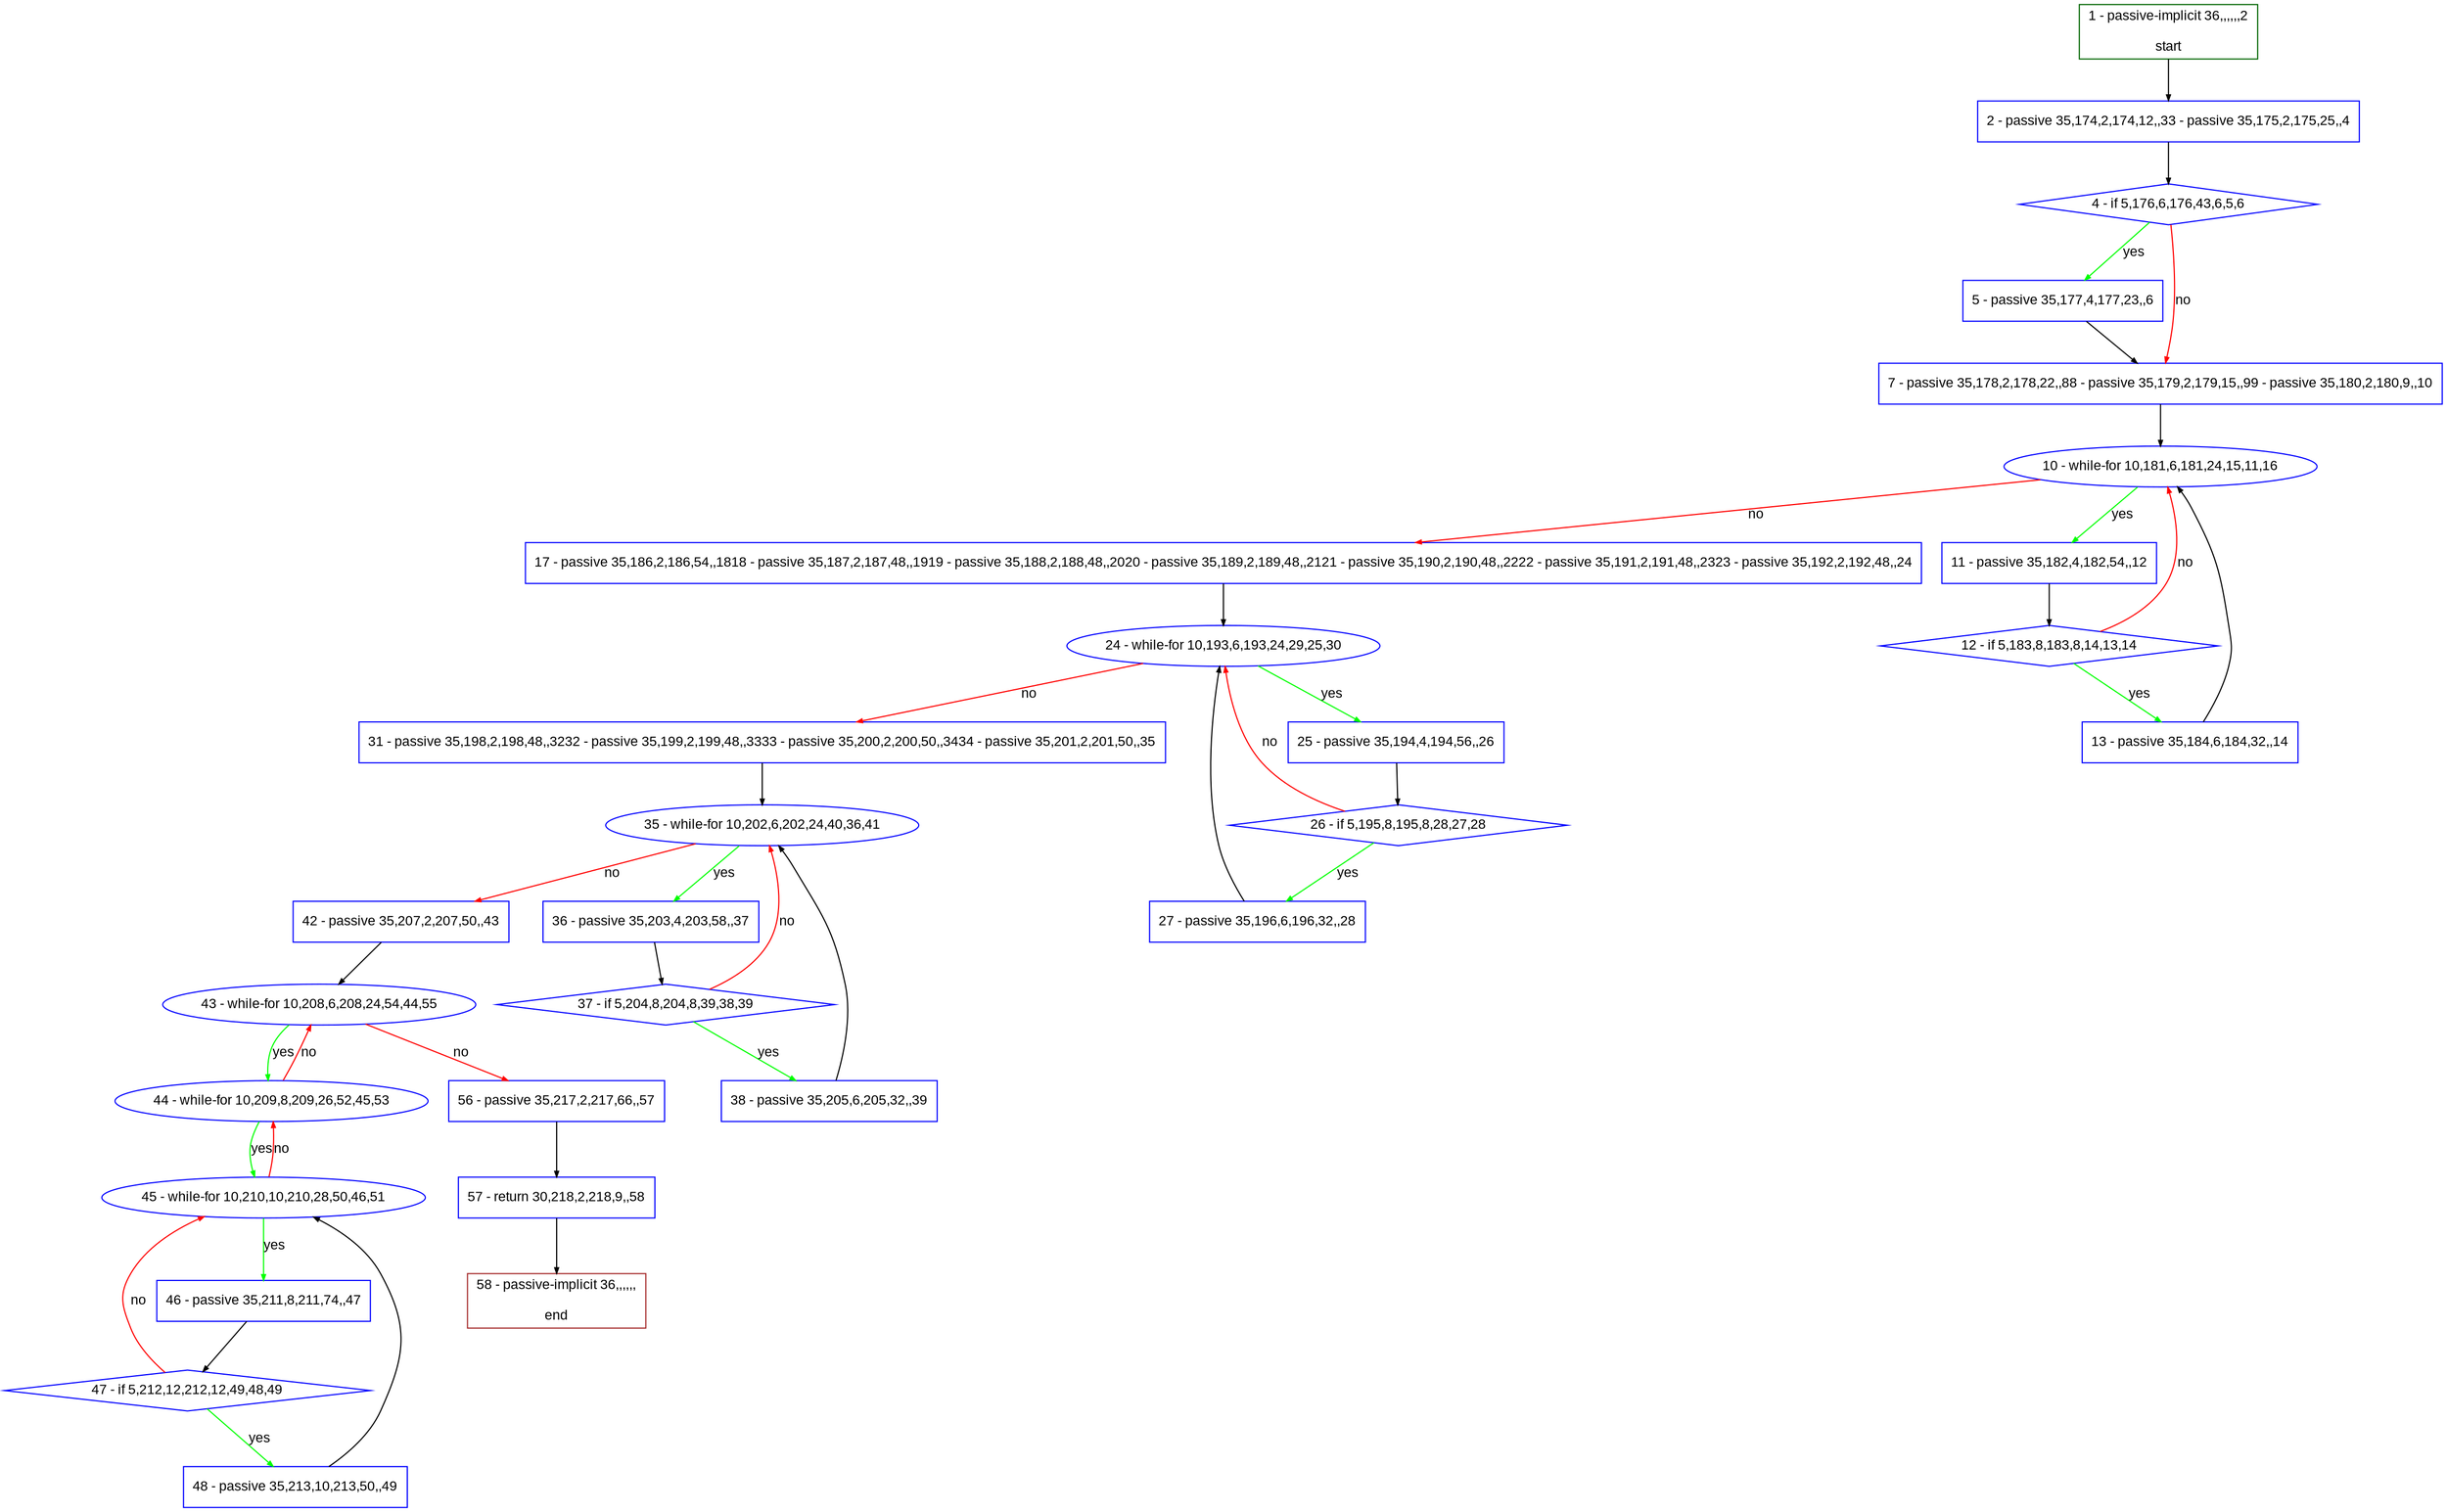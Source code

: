 digraph "" {
  graph [pack="true", label="", fontsize="12", packmode="clust", fontname="Arial", fillcolor="#FFFFCC", bgcolor="white", style="rounded,filled", compound="true"];
  node [node_initialized="no", label="", color="grey", fontsize="12", fillcolor="white", fontname="Arial", style="filled", shape="rectangle", compound="true", fixedsize="false"];
  edge [fontcolor="black", arrowhead="normal", arrowtail="none", arrowsize="0.5", ltail="", label="", color="black", fontsize="12", lhead="", fontname="Arial", dir="forward", compound="true"];
  __N1 [label="2 - passive 35,174,2,174,12,,33 - passive 35,175,2,175,25,,4", color="#0000ff", fillcolor="#ffffff", style="filled", shape="box"];
  __N2 [label="1 - passive-implicit 36,,,,,,2\n\nstart", color="#006400", fillcolor="#ffffff", style="filled", shape="box"];
  __N3 [label="4 - if 5,176,6,176,43,6,5,6", color="#0000ff", fillcolor="#ffffff", style="filled", shape="diamond"];
  __N4 [label="5 - passive 35,177,4,177,23,,6", color="#0000ff", fillcolor="#ffffff", style="filled", shape="box"];
  __N5 [label="7 - passive 35,178,2,178,22,,88 - passive 35,179,2,179,15,,99 - passive 35,180,2,180,9,,10", color="#0000ff", fillcolor="#ffffff", style="filled", shape="box"];
  __N6 [label="10 - while-for 10,181,6,181,24,15,11,16", color="#0000ff", fillcolor="#ffffff", style="filled", shape="oval"];
  __N7 [label="11 - passive 35,182,4,182,54,,12", color="#0000ff", fillcolor="#ffffff", style="filled", shape="box"];
  __N8 [label="17 - passive 35,186,2,186,54,,1818 - passive 35,187,2,187,48,,1919 - passive 35,188,2,188,48,,2020 - passive 35,189,2,189,48,,2121 - passive 35,190,2,190,48,,2222 - passive 35,191,2,191,48,,2323 - passive 35,192,2,192,48,,24", color="#0000ff", fillcolor="#ffffff", style="filled", shape="box"];
  __N9 [label="12 - if 5,183,8,183,8,14,13,14", color="#0000ff", fillcolor="#ffffff", style="filled", shape="diamond"];
  __N10 [label="13 - passive 35,184,6,184,32,,14", color="#0000ff", fillcolor="#ffffff", style="filled", shape="box"];
  __N11 [label="24 - while-for 10,193,6,193,24,29,25,30", color="#0000ff", fillcolor="#ffffff", style="filled", shape="oval"];
  __N12 [label="25 - passive 35,194,4,194,56,,26", color="#0000ff", fillcolor="#ffffff", style="filled", shape="box"];
  __N13 [label="31 - passive 35,198,2,198,48,,3232 - passive 35,199,2,199,48,,3333 - passive 35,200,2,200,50,,3434 - passive 35,201,2,201,50,,35", color="#0000ff", fillcolor="#ffffff", style="filled", shape="box"];
  __N14 [label="26 - if 5,195,8,195,8,28,27,28", color="#0000ff", fillcolor="#ffffff", style="filled", shape="diamond"];
  __N15 [label="27 - passive 35,196,6,196,32,,28", color="#0000ff", fillcolor="#ffffff", style="filled", shape="box"];
  __N16 [label="35 - while-for 10,202,6,202,24,40,36,41", color="#0000ff", fillcolor="#ffffff", style="filled", shape="oval"];
  __N17 [label="36 - passive 35,203,4,203,58,,37", color="#0000ff", fillcolor="#ffffff", style="filled", shape="box"];
  __N18 [label="42 - passive 35,207,2,207,50,,43", color="#0000ff", fillcolor="#ffffff", style="filled", shape="box"];
  __N19 [label="37 - if 5,204,8,204,8,39,38,39", color="#0000ff", fillcolor="#ffffff", style="filled", shape="diamond"];
  __N20 [label="38 - passive 35,205,6,205,32,,39", color="#0000ff", fillcolor="#ffffff", style="filled", shape="box"];
  __N21 [label="43 - while-for 10,208,6,208,24,54,44,55", color="#0000ff", fillcolor="#ffffff", style="filled", shape="oval"];
  __N22 [label="44 - while-for 10,209,8,209,26,52,45,53", color="#0000ff", fillcolor="#ffffff", style="filled", shape="oval"];
  __N23 [label="56 - passive 35,217,2,217,66,,57", color="#0000ff", fillcolor="#ffffff", style="filled", shape="box"];
  __N24 [label="45 - while-for 10,210,10,210,28,50,46,51", color="#0000ff", fillcolor="#ffffff", style="filled", shape="oval"];
  __N25 [label="46 - passive 35,211,8,211,74,,47", color="#0000ff", fillcolor="#ffffff", style="filled", shape="box"];
  __N26 [label="47 - if 5,212,12,212,12,49,48,49", color="#0000ff", fillcolor="#ffffff", style="filled", shape="diamond"];
  __N27 [label="48 - passive 35,213,10,213,50,,49", color="#0000ff", fillcolor="#ffffff", style="filled", shape="box"];
  __N28 [label="57 - return 30,218,2,218,9,,58", color="#0000ff", fillcolor="#ffffff", style="filled", shape="box"];
  __N29 [label="58 - passive-implicit 36,,,,,,\n\nend", color="#a52a2a", fillcolor="#ffffff", style="filled", shape="box"];
  __N2 -> __N1 [arrowhead="normal", arrowtail="none", color="#000000", label="", dir="forward"];
  __N1 -> __N3 [arrowhead="normal", arrowtail="none", color="#000000", label="", dir="forward"];
  __N3 -> __N4 [arrowhead="normal", arrowtail="none", color="#00ff00", label="yes", dir="forward"];
  __N3 -> __N5 [arrowhead="normal", arrowtail="none", color="#ff0000", label="no", dir="forward"];
  __N4 -> __N5 [arrowhead="normal", arrowtail="none", color="#000000", label="", dir="forward"];
  __N5 -> __N6 [arrowhead="normal", arrowtail="none", color="#000000", label="", dir="forward"];
  __N6 -> __N7 [arrowhead="normal", arrowtail="none", color="#00ff00", label="yes", dir="forward"];
  __N6 -> __N8 [arrowhead="normal", arrowtail="none", color="#ff0000", label="no", dir="forward"];
  __N7 -> __N9 [arrowhead="normal", arrowtail="none", color="#000000", label="", dir="forward"];
  __N9 -> __N6 [arrowhead="normal", arrowtail="none", color="#ff0000", label="no", dir="forward"];
  __N9 -> __N10 [arrowhead="normal", arrowtail="none", color="#00ff00", label="yes", dir="forward"];
  __N10 -> __N6 [arrowhead="normal", arrowtail="none", color="#000000", label="", dir="forward"];
  __N8 -> __N11 [arrowhead="normal", arrowtail="none", color="#000000", label="", dir="forward"];
  __N11 -> __N12 [arrowhead="normal", arrowtail="none", color="#00ff00", label="yes", dir="forward"];
  __N11 -> __N13 [arrowhead="normal", arrowtail="none", color="#ff0000", label="no", dir="forward"];
  __N12 -> __N14 [arrowhead="normal", arrowtail="none", color="#000000", label="", dir="forward"];
  __N14 -> __N11 [arrowhead="normal", arrowtail="none", color="#ff0000", label="no", dir="forward"];
  __N14 -> __N15 [arrowhead="normal", arrowtail="none", color="#00ff00", label="yes", dir="forward"];
  __N15 -> __N11 [arrowhead="normal", arrowtail="none", color="#000000", label="", dir="forward"];
  __N13 -> __N16 [arrowhead="normal", arrowtail="none", color="#000000", label="", dir="forward"];
  __N16 -> __N17 [arrowhead="normal", arrowtail="none", color="#00ff00", label="yes", dir="forward"];
  __N16 -> __N18 [arrowhead="normal", arrowtail="none", color="#ff0000", label="no", dir="forward"];
  __N17 -> __N19 [arrowhead="normal", arrowtail="none", color="#000000", label="", dir="forward"];
  __N19 -> __N16 [arrowhead="normal", arrowtail="none", color="#ff0000", label="no", dir="forward"];
  __N19 -> __N20 [arrowhead="normal", arrowtail="none", color="#00ff00", label="yes", dir="forward"];
  __N20 -> __N16 [arrowhead="normal", arrowtail="none", color="#000000", label="", dir="forward"];
  __N18 -> __N21 [arrowhead="normal", arrowtail="none", color="#000000", label="", dir="forward"];
  __N21 -> __N22 [arrowhead="normal", arrowtail="none", color="#00ff00", label="yes", dir="forward"];
  __N22 -> __N21 [arrowhead="normal", arrowtail="none", color="#ff0000", label="no", dir="forward"];
  __N21 -> __N23 [arrowhead="normal", arrowtail="none", color="#ff0000", label="no", dir="forward"];
  __N22 -> __N24 [arrowhead="normal", arrowtail="none", color="#00ff00", label="yes", dir="forward"];
  __N24 -> __N22 [arrowhead="normal", arrowtail="none", color="#ff0000", label="no", dir="forward"];
  __N24 -> __N25 [arrowhead="normal", arrowtail="none", color="#00ff00", label="yes", dir="forward"];
  __N25 -> __N26 [arrowhead="normal", arrowtail="none", color="#000000", label="", dir="forward"];
  __N26 -> __N24 [arrowhead="normal", arrowtail="none", color="#ff0000", label="no", dir="forward"];
  __N26 -> __N27 [arrowhead="normal", arrowtail="none", color="#00ff00", label="yes", dir="forward"];
  __N27 -> __N24 [arrowhead="normal", arrowtail="none", color="#000000", label="", dir="forward"];
  __N23 -> __N28 [arrowhead="normal", arrowtail="none", color="#000000", label="", dir="forward"];
  __N28 -> __N29 [arrowhead="normal", arrowtail="none", color="#000000", label="", dir="forward"];
}
